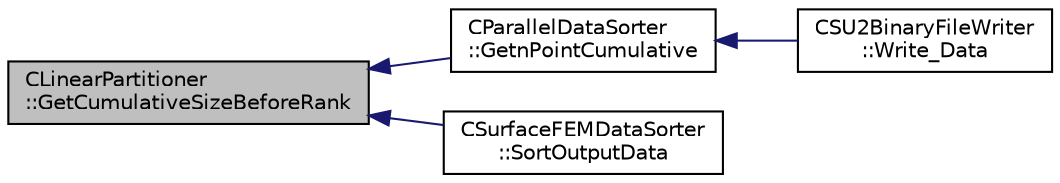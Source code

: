 digraph "CLinearPartitioner::GetCumulativeSizeBeforeRank"
{
  edge [fontname="Helvetica",fontsize="10",labelfontname="Helvetica",labelfontsize="10"];
  node [fontname="Helvetica",fontsize="10",shape=record];
  rankdir="LR";
  Node6 [label="CLinearPartitioner\l::GetCumulativeSizeBeforeRank",height=0.2,width=0.4,color="black", fillcolor="grey75", style="filled", fontcolor="black"];
  Node6 -> Node7 [dir="back",color="midnightblue",fontsize="10",style="solid",fontname="Helvetica"];
  Node7 [label="CParallelDataSorter\l::GetnPointCumulative",height=0.2,width=0.4,color="black", fillcolor="white", style="filled",URL="$class_c_parallel_data_sorter.html#a99210c87d40cc5cbc8c1834f58e4cafe",tooltip="Get the cumulated number of points  rank - the processor rank. "];
  Node7 -> Node8 [dir="back",color="midnightblue",fontsize="10",style="solid",fontname="Helvetica"];
  Node8 [label="CSU2BinaryFileWriter\l::Write_Data",height=0.2,width=0.4,color="black", fillcolor="white", style="filled",URL="$class_c_s_u2_binary_file_writer.html#a7abb032ca0b6f91ac984d205fb7dfacd",tooltip="Write sorted data to file in SU2 binary file format. "];
  Node6 -> Node9 [dir="back",color="midnightblue",fontsize="10",style="solid",fontname="Helvetica"];
  Node9 [label="CSurfaceFEMDataSorter\l::SortOutputData",height=0.2,width=0.4,color="black", fillcolor="white", style="filled",URL="$class_c_surface_f_e_m_data_sorter.html#a780cb416bfb4aed7697a252887821020",tooltip="Sort the output data for each grid node into a linear partitioning across all processors. "];
}
